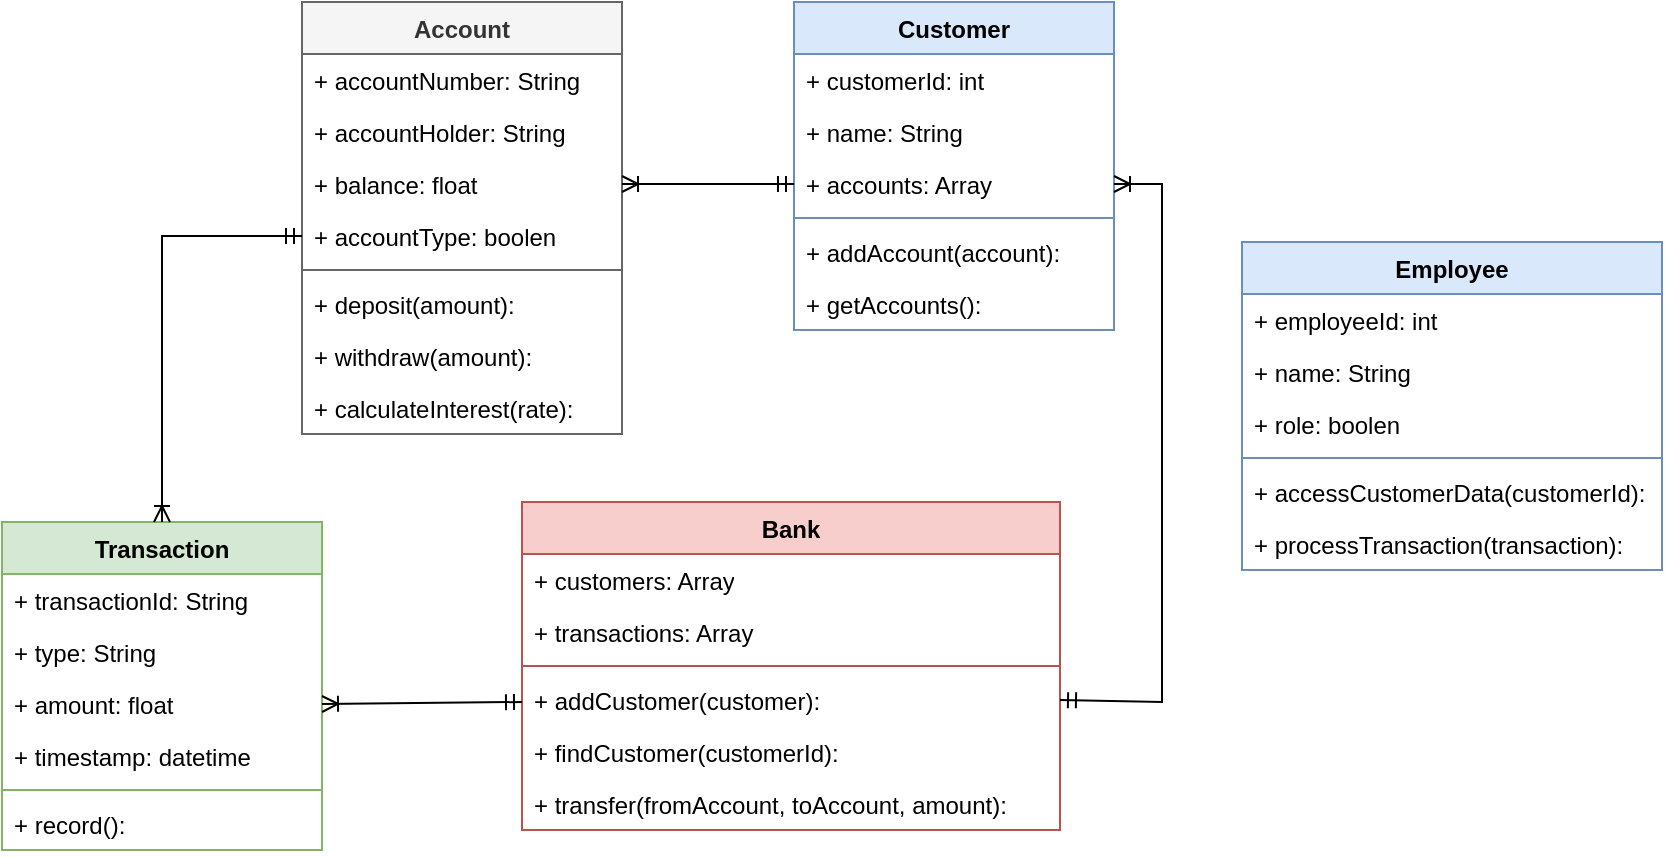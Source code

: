 <mxfile version="24.7.17">
  <diagram id="C5RBs43oDa-KdzZeNtuy" name="Page-1">
    <mxGraphModel dx="1195" dy="697" grid="1" gridSize="10" guides="1" tooltips="1" connect="1" arrows="1" fold="1" page="1" pageScale="1" pageWidth="827" pageHeight="1169" math="0" shadow="0">
      <root>
        <mxCell id="WIyWlLk6GJQsqaUBKTNV-0" />
        <mxCell id="WIyWlLk6GJQsqaUBKTNV-1" parent="WIyWlLk6GJQsqaUBKTNV-0" />
        <mxCell id="QCiQY2onD-qmZ_Kgdk9c-0" value="Account" style="swimlane;fontStyle=1;align=center;verticalAlign=top;childLayout=stackLayout;horizontal=1;startSize=26;horizontalStack=0;resizeParent=1;resizeParentMax=0;resizeLast=0;collapsible=1;marginBottom=0;whiteSpace=wrap;html=1;fillColor=#f5f5f5;fontColor=#333333;strokeColor=#666666;" vertex="1" parent="WIyWlLk6GJQsqaUBKTNV-1">
          <mxGeometry x="530" y="50" width="160" height="216" as="geometry" />
        </mxCell>
        <mxCell id="QCiQY2onD-qmZ_Kgdk9c-1" value="+ accountNumber: String" style="text;strokeColor=none;fillColor=none;align=left;verticalAlign=top;spacingLeft=4;spacingRight=4;overflow=hidden;rotatable=0;points=[[0,0.5],[1,0.5]];portConstraint=eastwest;whiteSpace=wrap;html=1;" vertex="1" parent="QCiQY2onD-qmZ_Kgdk9c-0">
          <mxGeometry y="26" width="160" height="26" as="geometry" />
        </mxCell>
        <mxCell id="QCiQY2onD-qmZ_Kgdk9c-4" value="+ accountHolder: String" style="text;strokeColor=none;fillColor=none;align=left;verticalAlign=top;spacingLeft=4;spacingRight=4;overflow=hidden;rotatable=0;points=[[0,0.5],[1,0.5]];portConstraint=eastwest;whiteSpace=wrap;html=1;" vertex="1" parent="QCiQY2onD-qmZ_Kgdk9c-0">
          <mxGeometry y="52" width="160" height="26" as="geometry" />
        </mxCell>
        <mxCell id="QCiQY2onD-qmZ_Kgdk9c-5" value="+ balance: float" style="text;strokeColor=none;fillColor=none;align=left;verticalAlign=top;spacingLeft=4;spacingRight=4;overflow=hidden;rotatable=0;points=[[0,0.5],[1,0.5]];portConstraint=eastwest;whiteSpace=wrap;html=1;" vertex="1" parent="QCiQY2onD-qmZ_Kgdk9c-0">
          <mxGeometry y="78" width="160" height="26" as="geometry" />
        </mxCell>
        <mxCell id="QCiQY2onD-qmZ_Kgdk9c-6" value="+ accountType: boolen" style="text;strokeColor=none;fillColor=none;align=left;verticalAlign=top;spacingLeft=4;spacingRight=4;overflow=hidden;rotatable=0;points=[[0,0.5],[1,0.5]];portConstraint=eastwest;whiteSpace=wrap;html=1;" vertex="1" parent="QCiQY2onD-qmZ_Kgdk9c-0">
          <mxGeometry y="104" width="160" height="26" as="geometry" />
        </mxCell>
        <mxCell id="QCiQY2onD-qmZ_Kgdk9c-2" value="" style="line;strokeWidth=1;fillColor=none;align=left;verticalAlign=middle;spacingTop=-1;spacingLeft=3;spacingRight=3;rotatable=0;labelPosition=right;points=[];portConstraint=eastwest;strokeColor=inherit;" vertex="1" parent="QCiQY2onD-qmZ_Kgdk9c-0">
          <mxGeometry y="130" width="160" height="8" as="geometry" />
        </mxCell>
        <mxCell id="QCiQY2onD-qmZ_Kgdk9c-3" value="+ deposit(amount):&amp;nbsp;" style="text;strokeColor=none;fillColor=none;align=left;verticalAlign=top;spacingLeft=4;spacingRight=4;overflow=hidden;rotatable=0;points=[[0,0.5],[1,0.5]];portConstraint=eastwest;whiteSpace=wrap;html=1;" vertex="1" parent="QCiQY2onD-qmZ_Kgdk9c-0">
          <mxGeometry y="138" width="160" height="26" as="geometry" />
        </mxCell>
        <mxCell id="QCiQY2onD-qmZ_Kgdk9c-7" value="+ withdraw(amount):&amp;nbsp;" style="text;strokeColor=none;fillColor=none;align=left;verticalAlign=top;spacingLeft=4;spacingRight=4;overflow=hidden;rotatable=0;points=[[0,0.5],[1,0.5]];portConstraint=eastwest;whiteSpace=wrap;html=1;" vertex="1" parent="QCiQY2onD-qmZ_Kgdk9c-0">
          <mxGeometry y="164" width="160" height="26" as="geometry" />
        </mxCell>
        <mxCell id="QCiQY2onD-qmZ_Kgdk9c-8" value="+ calculateInterest(rate):&amp;nbsp;" style="text;strokeColor=none;fillColor=none;align=left;verticalAlign=top;spacingLeft=4;spacingRight=4;overflow=hidden;rotatable=0;points=[[0,0.5],[1,0.5]];portConstraint=eastwest;whiteSpace=wrap;html=1;" vertex="1" parent="QCiQY2onD-qmZ_Kgdk9c-0">
          <mxGeometry y="190" width="160" height="26" as="geometry" />
        </mxCell>
        <mxCell id="QCiQY2onD-qmZ_Kgdk9c-10" value="Customer" style="swimlane;fontStyle=1;align=center;verticalAlign=top;childLayout=stackLayout;horizontal=1;startSize=26;horizontalStack=0;resizeParent=1;resizeParentMax=0;resizeLast=0;collapsible=1;marginBottom=0;whiteSpace=wrap;html=1;fillColor=#dae8fc;strokeColor=#6c8ebf;" vertex="1" parent="WIyWlLk6GJQsqaUBKTNV-1">
          <mxGeometry x="776" y="50" width="160" height="164" as="geometry" />
        </mxCell>
        <mxCell id="QCiQY2onD-qmZ_Kgdk9c-11" value="+ customerId: int" style="text;strokeColor=none;fillColor=none;align=left;verticalAlign=top;spacingLeft=4;spacingRight=4;overflow=hidden;rotatable=0;points=[[0,0.5],[1,0.5]];portConstraint=eastwest;whiteSpace=wrap;html=1;" vertex="1" parent="QCiQY2onD-qmZ_Kgdk9c-10">
          <mxGeometry y="26" width="160" height="26" as="geometry" />
        </mxCell>
        <mxCell id="QCiQY2onD-qmZ_Kgdk9c-12" value="+ name: String" style="text;strokeColor=none;fillColor=none;align=left;verticalAlign=top;spacingLeft=4;spacingRight=4;overflow=hidden;rotatable=0;points=[[0,0.5],[1,0.5]];portConstraint=eastwest;whiteSpace=wrap;html=1;" vertex="1" parent="QCiQY2onD-qmZ_Kgdk9c-10">
          <mxGeometry y="52" width="160" height="26" as="geometry" />
        </mxCell>
        <mxCell id="QCiQY2onD-qmZ_Kgdk9c-13" value="+ accounts: Array" style="text;strokeColor=none;fillColor=none;align=left;verticalAlign=top;spacingLeft=4;spacingRight=4;overflow=hidden;rotatable=0;points=[[0,0.5],[1,0.5]];portConstraint=eastwest;whiteSpace=wrap;html=1;" vertex="1" parent="QCiQY2onD-qmZ_Kgdk9c-10">
          <mxGeometry y="78" width="160" height="26" as="geometry" />
        </mxCell>
        <mxCell id="QCiQY2onD-qmZ_Kgdk9c-15" value="" style="line;strokeWidth=1;fillColor=none;align=left;verticalAlign=middle;spacingTop=-1;spacingLeft=3;spacingRight=3;rotatable=0;labelPosition=right;points=[];portConstraint=eastwest;strokeColor=inherit;" vertex="1" parent="QCiQY2onD-qmZ_Kgdk9c-10">
          <mxGeometry y="104" width="160" height="8" as="geometry" />
        </mxCell>
        <mxCell id="QCiQY2onD-qmZ_Kgdk9c-16" value="+ addAccount(account):&amp;nbsp;" style="text;strokeColor=none;fillColor=none;align=left;verticalAlign=top;spacingLeft=4;spacingRight=4;overflow=hidden;rotatable=0;points=[[0,0.5],[1,0.5]];portConstraint=eastwest;whiteSpace=wrap;html=1;" vertex="1" parent="QCiQY2onD-qmZ_Kgdk9c-10">
          <mxGeometry y="112" width="160" height="26" as="geometry" />
        </mxCell>
        <mxCell id="QCiQY2onD-qmZ_Kgdk9c-17" value="+ getAccounts():&amp;nbsp;" style="text;strokeColor=none;fillColor=none;align=left;verticalAlign=top;spacingLeft=4;spacingRight=4;overflow=hidden;rotatable=0;points=[[0,0.5],[1,0.5]];portConstraint=eastwest;whiteSpace=wrap;html=1;" vertex="1" parent="QCiQY2onD-qmZ_Kgdk9c-10">
          <mxGeometry y="138" width="160" height="26" as="geometry" />
        </mxCell>
        <mxCell id="QCiQY2onD-qmZ_Kgdk9c-19" value="Transaction" style="swimlane;fontStyle=1;align=center;verticalAlign=top;childLayout=stackLayout;horizontal=1;startSize=26;horizontalStack=0;resizeParent=1;resizeParentMax=0;resizeLast=0;collapsible=1;marginBottom=0;whiteSpace=wrap;html=1;fillColor=#d5e8d4;strokeColor=#82b366;" vertex="1" parent="WIyWlLk6GJQsqaUBKTNV-1">
          <mxGeometry x="380" y="310" width="160" height="164" as="geometry" />
        </mxCell>
        <mxCell id="QCiQY2onD-qmZ_Kgdk9c-20" value="+ transactionId: String" style="text;strokeColor=none;fillColor=none;align=left;verticalAlign=top;spacingLeft=4;spacingRight=4;overflow=hidden;rotatable=0;points=[[0,0.5],[1,0.5]];portConstraint=eastwest;whiteSpace=wrap;html=1;" vertex="1" parent="QCiQY2onD-qmZ_Kgdk9c-19">
          <mxGeometry y="26" width="160" height="26" as="geometry" />
        </mxCell>
        <mxCell id="QCiQY2onD-qmZ_Kgdk9c-21" value="+ type: String" style="text;strokeColor=none;fillColor=none;align=left;verticalAlign=top;spacingLeft=4;spacingRight=4;overflow=hidden;rotatable=0;points=[[0,0.5],[1,0.5]];portConstraint=eastwest;whiteSpace=wrap;html=1;" vertex="1" parent="QCiQY2onD-qmZ_Kgdk9c-19">
          <mxGeometry y="52" width="160" height="26" as="geometry" />
        </mxCell>
        <mxCell id="QCiQY2onD-qmZ_Kgdk9c-22" value="+ amount: float" style="text;strokeColor=none;fillColor=none;align=left;verticalAlign=top;spacingLeft=4;spacingRight=4;overflow=hidden;rotatable=0;points=[[0,0.5],[1,0.5]];portConstraint=eastwest;whiteSpace=wrap;html=1;" vertex="1" parent="QCiQY2onD-qmZ_Kgdk9c-19">
          <mxGeometry y="78" width="160" height="26" as="geometry" />
        </mxCell>
        <mxCell id="QCiQY2onD-qmZ_Kgdk9c-23" value="+ timestamp: datetime" style="text;strokeColor=none;fillColor=none;align=left;verticalAlign=top;spacingLeft=4;spacingRight=4;overflow=hidden;rotatable=0;points=[[0,0.5],[1,0.5]];portConstraint=eastwest;whiteSpace=wrap;html=1;" vertex="1" parent="QCiQY2onD-qmZ_Kgdk9c-19">
          <mxGeometry y="104" width="160" height="26" as="geometry" />
        </mxCell>
        <mxCell id="QCiQY2onD-qmZ_Kgdk9c-24" value="" style="line;strokeWidth=1;fillColor=none;align=left;verticalAlign=middle;spacingTop=-1;spacingLeft=3;spacingRight=3;rotatable=0;labelPosition=right;points=[];portConstraint=eastwest;strokeColor=inherit;" vertex="1" parent="QCiQY2onD-qmZ_Kgdk9c-19">
          <mxGeometry y="130" width="160" height="8" as="geometry" />
        </mxCell>
        <mxCell id="QCiQY2onD-qmZ_Kgdk9c-25" value="+ record():&amp;nbsp;" style="text;strokeColor=none;fillColor=none;align=left;verticalAlign=top;spacingLeft=4;spacingRight=4;overflow=hidden;rotatable=0;points=[[0,0.5],[1,0.5]];portConstraint=eastwest;whiteSpace=wrap;html=1;" vertex="1" parent="QCiQY2onD-qmZ_Kgdk9c-19">
          <mxGeometry y="138" width="160" height="26" as="geometry" />
        </mxCell>
        <mxCell id="QCiQY2onD-qmZ_Kgdk9c-28" value="Bank" style="swimlane;fontStyle=1;align=center;verticalAlign=top;childLayout=stackLayout;horizontal=1;startSize=26;horizontalStack=0;resizeParent=1;resizeParentMax=0;resizeLast=0;collapsible=1;marginBottom=0;whiteSpace=wrap;html=1;fillColor=#f8cecc;strokeColor=#b85450;" vertex="1" parent="WIyWlLk6GJQsqaUBKTNV-1">
          <mxGeometry x="640" y="300" width="269" height="164" as="geometry" />
        </mxCell>
        <mxCell id="QCiQY2onD-qmZ_Kgdk9c-29" value="+ customers: Array" style="text;strokeColor=none;fillColor=none;align=left;verticalAlign=top;spacingLeft=4;spacingRight=4;overflow=hidden;rotatable=0;points=[[0,0.5],[1,0.5]];portConstraint=eastwest;whiteSpace=wrap;html=1;" vertex="1" parent="QCiQY2onD-qmZ_Kgdk9c-28">
          <mxGeometry y="26" width="269" height="26" as="geometry" />
        </mxCell>
        <mxCell id="QCiQY2onD-qmZ_Kgdk9c-30" value="+ transactions: Array" style="text;strokeColor=none;fillColor=none;align=left;verticalAlign=top;spacingLeft=4;spacingRight=4;overflow=hidden;rotatable=0;points=[[0,0.5],[1,0.5]];portConstraint=eastwest;whiteSpace=wrap;html=1;" vertex="1" parent="QCiQY2onD-qmZ_Kgdk9c-28">
          <mxGeometry y="52" width="269" height="26" as="geometry" />
        </mxCell>
        <mxCell id="QCiQY2onD-qmZ_Kgdk9c-33" value="" style="line;strokeWidth=1;fillColor=none;align=left;verticalAlign=middle;spacingTop=-1;spacingLeft=3;spacingRight=3;rotatable=0;labelPosition=right;points=[];portConstraint=eastwest;strokeColor=inherit;" vertex="1" parent="QCiQY2onD-qmZ_Kgdk9c-28">
          <mxGeometry y="78" width="269" height="8" as="geometry" />
        </mxCell>
        <mxCell id="QCiQY2onD-qmZ_Kgdk9c-34" value="+ addCustomer(customer):&amp;nbsp;" style="text;strokeColor=none;fillColor=none;align=left;verticalAlign=top;spacingLeft=4;spacingRight=4;overflow=hidden;rotatable=0;points=[[0,0.5],[1,0.5]];portConstraint=eastwest;whiteSpace=wrap;html=1;" vertex="1" parent="QCiQY2onD-qmZ_Kgdk9c-28">
          <mxGeometry y="86" width="269" height="26" as="geometry" />
        </mxCell>
        <mxCell id="QCiQY2onD-qmZ_Kgdk9c-35" value="+ findCustomer(customerId):&amp;nbsp;" style="text;strokeColor=none;fillColor=none;align=left;verticalAlign=top;spacingLeft=4;spacingRight=4;overflow=hidden;rotatable=0;points=[[0,0.5],[1,0.5]];portConstraint=eastwest;whiteSpace=wrap;html=1;" vertex="1" parent="QCiQY2onD-qmZ_Kgdk9c-28">
          <mxGeometry y="112" width="269" height="26" as="geometry" />
        </mxCell>
        <mxCell id="QCiQY2onD-qmZ_Kgdk9c-36" value="+ transfer(fromAccount, toAccount, amount):&amp;nbsp;" style="text;strokeColor=none;fillColor=none;align=left;verticalAlign=top;spacingLeft=4;spacingRight=4;overflow=hidden;rotatable=0;points=[[0,0.5],[1,0.5]];portConstraint=eastwest;whiteSpace=wrap;html=1;" vertex="1" parent="QCiQY2onD-qmZ_Kgdk9c-28">
          <mxGeometry y="138" width="269" height="26" as="geometry" />
        </mxCell>
        <mxCell id="QCiQY2onD-qmZ_Kgdk9c-37" value="Employee" style="swimlane;fontStyle=1;align=center;verticalAlign=top;childLayout=stackLayout;horizontal=1;startSize=26;horizontalStack=0;resizeParent=1;resizeParentMax=0;resizeLast=0;collapsible=1;marginBottom=0;whiteSpace=wrap;html=1;fillColor=#dae8fc;strokeColor=#6c8ebf;" vertex="1" parent="WIyWlLk6GJQsqaUBKTNV-1">
          <mxGeometry x="1000" y="170" width="210" height="164" as="geometry" />
        </mxCell>
        <mxCell id="QCiQY2onD-qmZ_Kgdk9c-38" value="+ employeeId: int" style="text;strokeColor=none;fillColor=none;align=left;verticalAlign=top;spacingLeft=4;spacingRight=4;overflow=hidden;rotatable=0;points=[[0,0.5],[1,0.5]];portConstraint=eastwest;whiteSpace=wrap;html=1;" vertex="1" parent="QCiQY2onD-qmZ_Kgdk9c-37">
          <mxGeometry y="26" width="210" height="26" as="geometry" />
        </mxCell>
        <mxCell id="QCiQY2onD-qmZ_Kgdk9c-39" value="+ name: String" style="text;strokeColor=none;fillColor=none;align=left;verticalAlign=top;spacingLeft=4;spacingRight=4;overflow=hidden;rotatable=0;points=[[0,0.5],[1,0.5]];portConstraint=eastwest;whiteSpace=wrap;html=1;" vertex="1" parent="QCiQY2onD-qmZ_Kgdk9c-37">
          <mxGeometry y="52" width="210" height="26" as="geometry" />
        </mxCell>
        <mxCell id="QCiQY2onD-qmZ_Kgdk9c-40" value="+ role: boolen" style="text;strokeColor=none;fillColor=none;align=left;verticalAlign=top;spacingLeft=4;spacingRight=4;overflow=hidden;rotatable=0;points=[[0,0.5],[1,0.5]];portConstraint=eastwest;whiteSpace=wrap;html=1;" vertex="1" parent="QCiQY2onD-qmZ_Kgdk9c-37">
          <mxGeometry y="78" width="210" height="26" as="geometry" />
        </mxCell>
        <mxCell id="QCiQY2onD-qmZ_Kgdk9c-42" value="" style="line;strokeWidth=1;fillColor=none;align=left;verticalAlign=middle;spacingTop=-1;spacingLeft=3;spacingRight=3;rotatable=0;labelPosition=right;points=[];portConstraint=eastwest;strokeColor=inherit;" vertex="1" parent="QCiQY2onD-qmZ_Kgdk9c-37">
          <mxGeometry y="104" width="210" height="8" as="geometry" />
        </mxCell>
        <mxCell id="QCiQY2onD-qmZ_Kgdk9c-43" value="+ accessCustomerData(customerId):&amp;nbsp;" style="text;strokeColor=none;fillColor=none;align=left;verticalAlign=top;spacingLeft=4;spacingRight=4;overflow=hidden;rotatable=0;points=[[0,0.5],[1,0.5]];portConstraint=eastwest;whiteSpace=wrap;html=1;" vertex="1" parent="QCiQY2onD-qmZ_Kgdk9c-37">
          <mxGeometry y="112" width="210" height="26" as="geometry" />
        </mxCell>
        <mxCell id="QCiQY2onD-qmZ_Kgdk9c-44" value="+ processTransaction(transaction):&amp;nbsp;" style="text;strokeColor=none;fillColor=none;align=left;verticalAlign=top;spacingLeft=4;spacingRight=4;overflow=hidden;rotatable=0;points=[[0,0.5],[1,0.5]];portConstraint=eastwest;whiteSpace=wrap;html=1;" vertex="1" parent="QCiQY2onD-qmZ_Kgdk9c-37">
          <mxGeometry y="138" width="210" height="26" as="geometry" />
        </mxCell>
        <mxCell id="QCiQY2onD-qmZ_Kgdk9c-46" value="" style="fontSize=12;html=1;endArrow=ERoneToMany;startArrow=ERmandOne;rounded=0;exitX=0;exitY=0.5;exitDx=0;exitDy=0;entryX=1;entryY=0.5;entryDx=0;entryDy=0;" edge="1" parent="WIyWlLk6GJQsqaUBKTNV-1" source="QCiQY2onD-qmZ_Kgdk9c-13" target="QCiQY2onD-qmZ_Kgdk9c-5">
          <mxGeometry width="100" height="100" relative="1" as="geometry">
            <mxPoint x="860" y="330" as="sourcePoint" />
            <mxPoint x="780" y="280" as="targetPoint" />
          </mxGeometry>
        </mxCell>
        <mxCell id="QCiQY2onD-qmZ_Kgdk9c-47" value="" style="fontSize=12;html=1;endArrow=ERoneToMany;startArrow=ERmandOne;rounded=0;exitX=0;exitY=0.5;exitDx=0;exitDy=0;entryX=0.5;entryY=0;entryDx=0;entryDy=0;" edge="1" parent="WIyWlLk6GJQsqaUBKTNV-1" source="QCiQY2onD-qmZ_Kgdk9c-6" target="QCiQY2onD-qmZ_Kgdk9c-19">
          <mxGeometry width="100" height="100" relative="1" as="geometry">
            <mxPoint x="680" y="380" as="sourcePoint" />
            <mxPoint x="780" y="280" as="targetPoint" />
            <Array as="points">
              <mxPoint x="460" y="167" />
            </Array>
          </mxGeometry>
        </mxCell>
        <mxCell id="QCiQY2onD-qmZ_Kgdk9c-48" value="" style="fontSize=12;html=1;endArrow=ERoneToMany;startArrow=ERmandOne;rounded=0;exitX=1;exitY=0.5;exitDx=0;exitDy=0;entryX=1;entryY=0.5;entryDx=0;entryDy=0;" edge="1" parent="WIyWlLk6GJQsqaUBKTNV-1" source="QCiQY2onD-qmZ_Kgdk9c-34" target="QCiQY2onD-qmZ_Kgdk9c-13">
          <mxGeometry width="100" height="100" relative="1" as="geometry">
            <mxPoint x="990" y="320" as="sourcePoint" />
            <mxPoint x="1090" y="220" as="targetPoint" />
            <Array as="points">
              <mxPoint x="960" y="400" />
              <mxPoint x="960" y="141" />
            </Array>
          </mxGeometry>
        </mxCell>
        <mxCell id="QCiQY2onD-qmZ_Kgdk9c-49" value="" style="fontSize=12;html=1;endArrow=ERoneToMany;startArrow=ERmandOne;rounded=0;entryX=1;entryY=0.5;entryDx=0;entryDy=0;" edge="1" parent="WIyWlLk6GJQsqaUBKTNV-1" target="QCiQY2onD-qmZ_Kgdk9c-22">
          <mxGeometry width="100" height="100" relative="1" as="geometry">
            <mxPoint x="640" y="400" as="sourcePoint" />
            <mxPoint x="770" y="580" as="targetPoint" />
          </mxGeometry>
        </mxCell>
      </root>
    </mxGraphModel>
  </diagram>
</mxfile>
